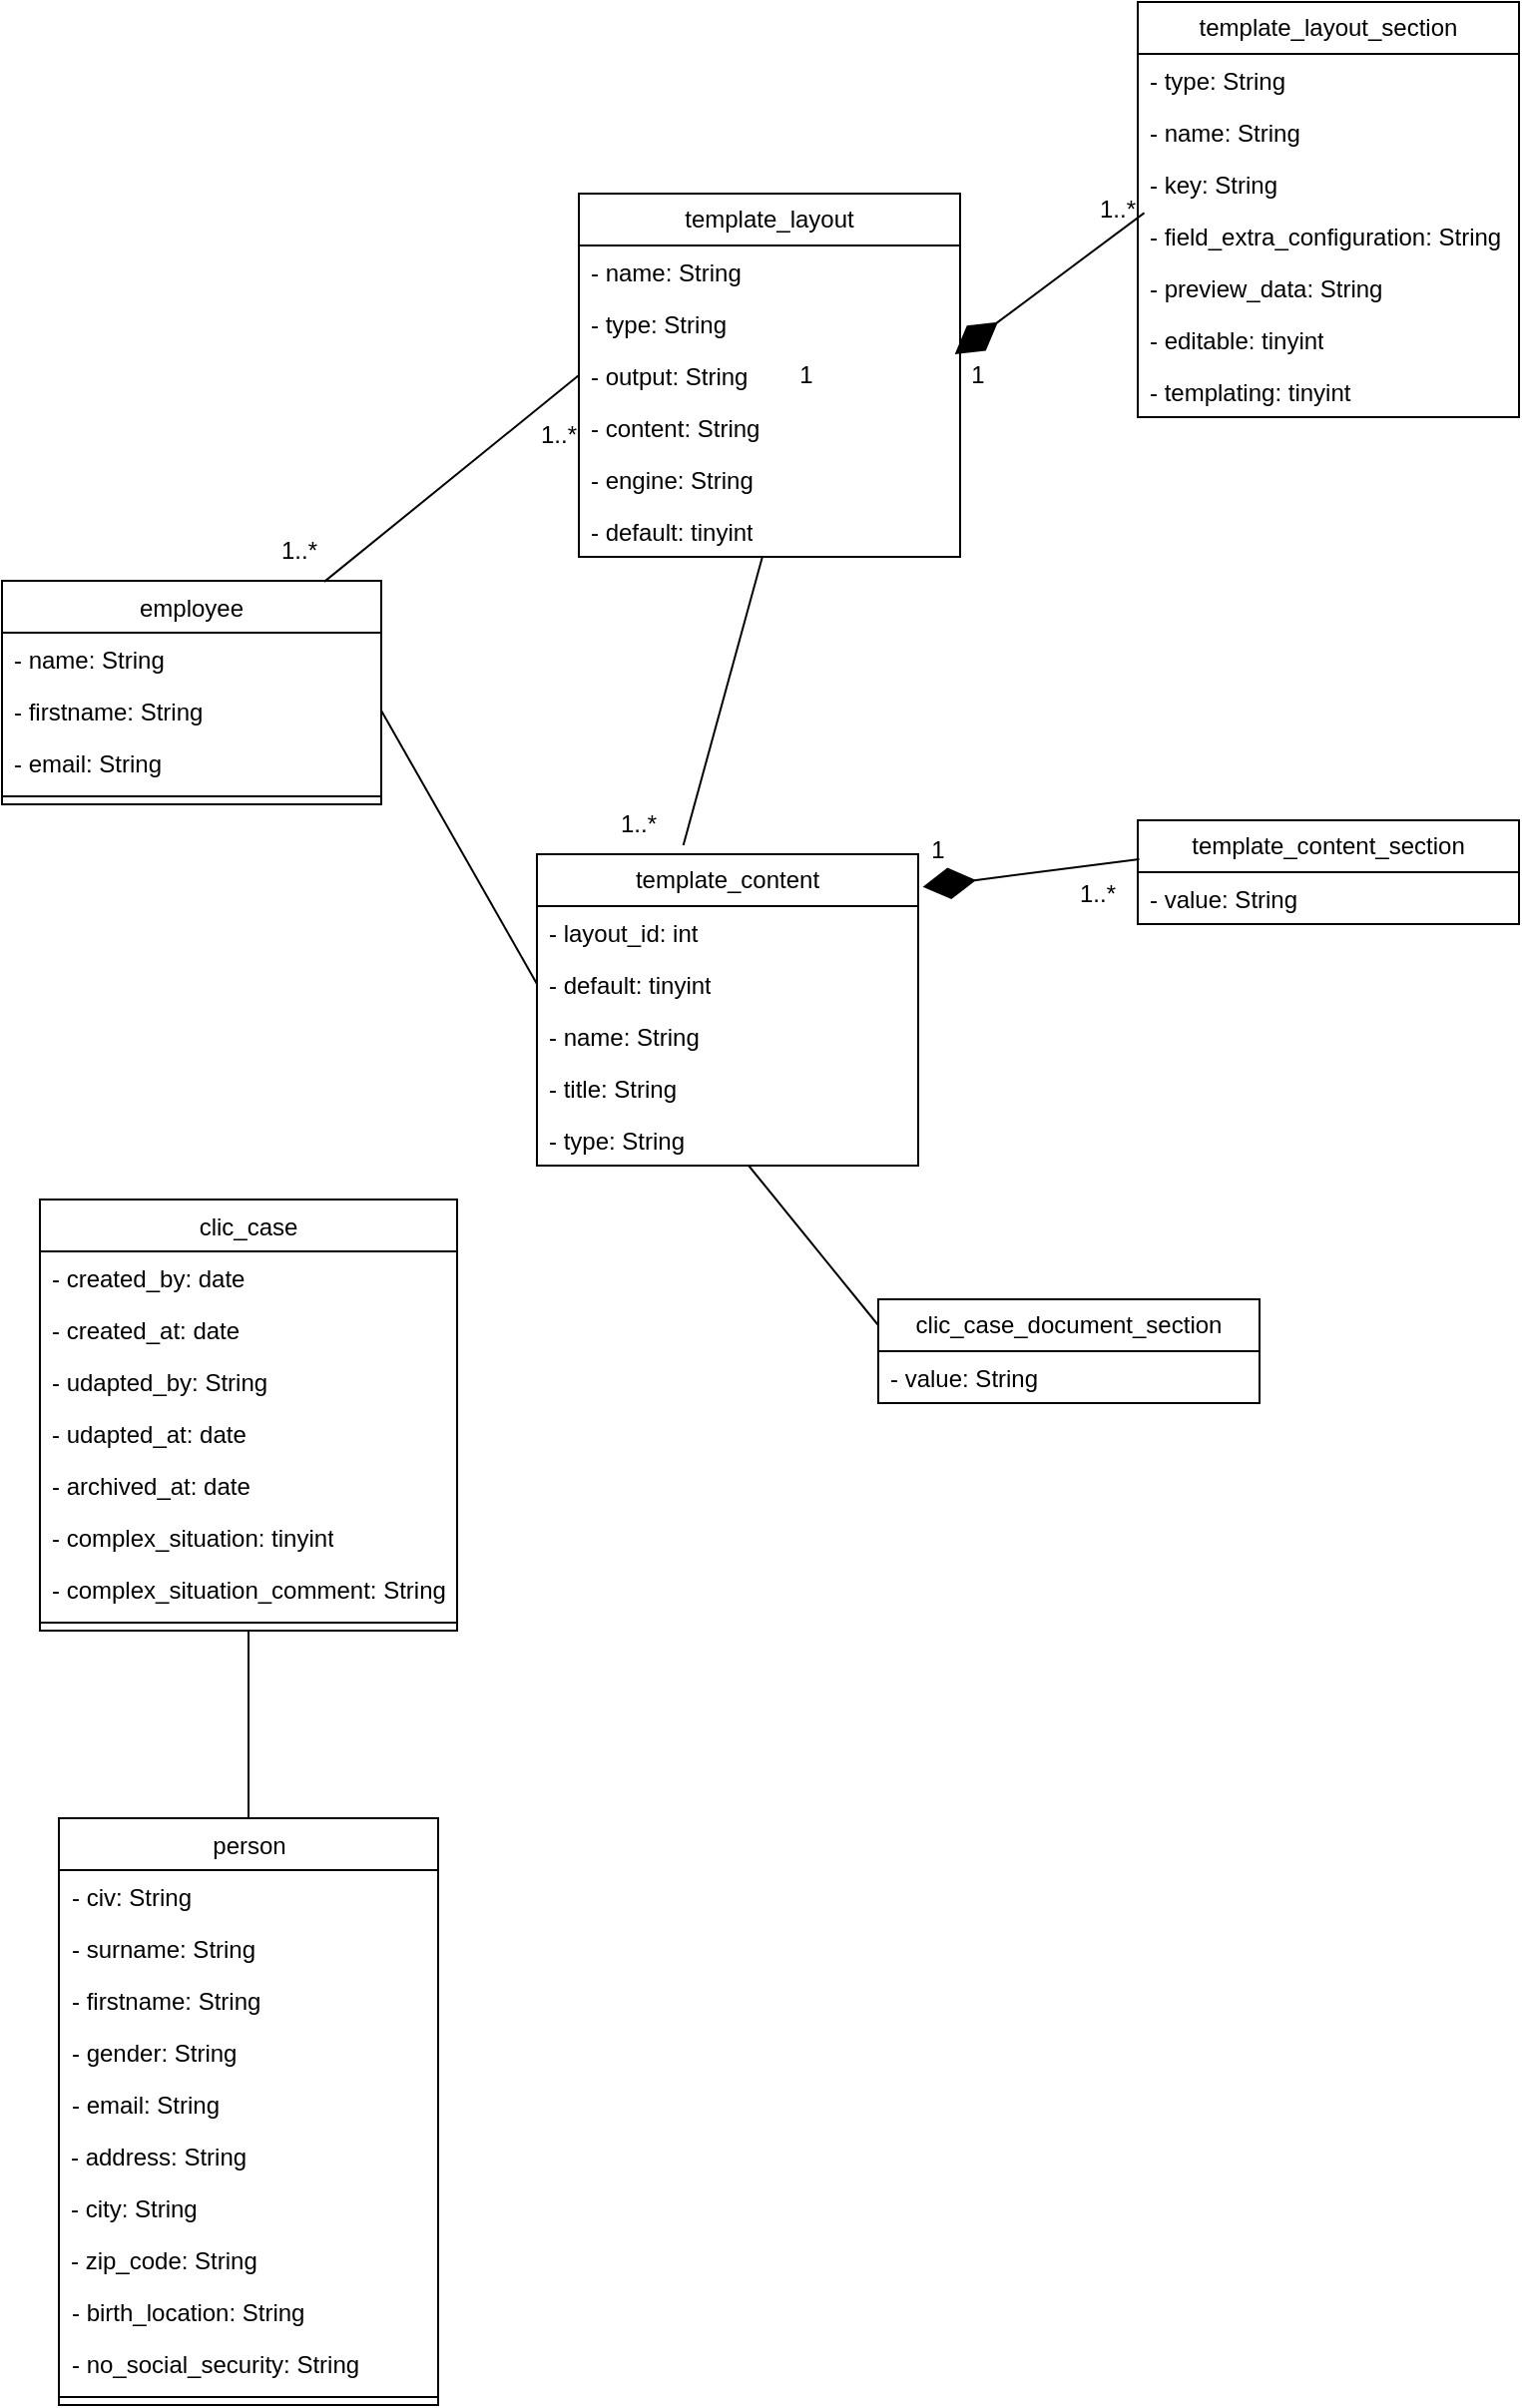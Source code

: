 <mxfile version="24.7.4">
  <diagram name="Page-1" id="y5-NePWyKyB3006rCJuu">
    <mxGraphModel dx="1195" dy="622" grid="1" gridSize="10" guides="1" tooltips="1" connect="1" arrows="1" fold="1" page="1" pageScale="1" pageWidth="827" pageHeight="1169" math="0" shadow="0">
      <root>
        <mxCell id="0" />
        <mxCell id="1" parent="0" />
        <mxCell id="XV_oDtT-e7JMHB48_pIF-1" value="template_content" style="swimlane;fontStyle=0;childLayout=stackLayout;horizontal=1;startSize=26;fillColor=none;horizontalStack=0;resizeParent=1;resizeParentMax=0;resizeLast=0;collapsible=1;marginBottom=0;whiteSpace=wrap;html=1;" parent="1" vertex="1">
          <mxGeometry x="309" y="547" width="191" height="156" as="geometry">
            <mxRectangle x="120" y="110" width="90" height="30" as="alternateBounds" />
          </mxGeometry>
        </mxCell>
        <mxCell id="vAM45_hN77VZuIHrB6hg-1" value="- layout_id: int" style="text;strokeColor=none;fillColor=none;align=left;verticalAlign=top;spacingLeft=4;spacingRight=4;overflow=hidden;rotatable=0;points=[[0,0.5],[1,0.5]];portConstraint=eastwest;whiteSpace=wrap;html=1;" vertex="1" parent="XV_oDtT-e7JMHB48_pIF-1">
          <mxGeometry y="26" width="191" height="26" as="geometry" />
        </mxCell>
        <mxCell id="vAM45_hN77VZuIHrB6hg-2" value="- default: tinyint" style="text;strokeColor=none;fillColor=none;align=left;verticalAlign=top;spacingLeft=4;spacingRight=4;overflow=hidden;rotatable=0;points=[[0,0.5],[1,0.5]];portConstraint=eastwest;whiteSpace=wrap;html=1;" vertex="1" parent="XV_oDtT-e7JMHB48_pIF-1">
          <mxGeometry y="52" width="191" height="26" as="geometry" />
        </mxCell>
        <mxCell id="vAM45_hN77VZuIHrB6hg-3" value="- name: String" style="text;strokeColor=none;fillColor=none;align=left;verticalAlign=top;spacingLeft=4;spacingRight=4;overflow=hidden;rotatable=0;points=[[0,0.5],[1,0.5]];portConstraint=eastwest;whiteSpace=wrap;html=1;" vertex="1" parent="XV_oDtT-e7JMHB48_pIF-1">
          <mxGeometry y="78" width="191" height="26" as="geometry" />
        </mxCell>
        <mxCell id="vAM45_hN77VZuIHrB6hg-4" value="- title: String" style="text;strokeColor=none;fillColor=none;align=left;verticalAlign=top;spacingLeft=4;spacingRight=4;overflow=hidden;rotatable=0;points=[[0,0.5],[1,0.5]];portConstraint=eastwest;whiteSpace=wrap;html=1;" vertex="1" parent="XV_oDtT-e7JMHB48_pIF-1">
          <mxGeometry y="104" width="191" height="26" as="geometry" />
        </mxCell>
        <mxCell id="vAM45_hN77VZuIHrB6hg-5" value="- type: String" style="text;strokeColor=none;fillColor=none;align=left;verticalAlign=top;spacingLeft=4;spacingRight=4;overflow=hidden;rotatable=0;points=[[0,0.5],[1,0.5]];portConstraint=eastwest;whiteSpace=wrap;html=1;" vertex="1" parent="XV_oDtT-e7JMHB48_pIF-1">
          <mxGeometry y="130" width="191" height="26" as="geometry" />
        </mxCell>
        <mxCell id="XV_oDtT-e7JMHB48_pIF-5" value="&lt;span style=&quot;font-weight: 400;&quot;&gt;employee&lt;/span&gt;" style="swimlane;fontStyle=1;align=center;verticalAlign=top;childLayout=stackLayout;horizontal=1;startSize=26;horizontalStack=0;resizeParent=1;resizeParentMax=0;resizeLast=0;collapsible=1;marginBottom=0;whiteSpace=wrap;html=1;" parent="1" vertex="1">
          <mxGeometry x="41" y="410" width="190" height="112" as="geometry" />
        </mxCell>
        <mxCell id="XV_oDtT-e7JMHB48_pIF-3" value="- name: String" style="text;strokeColor=none;fillColor=none;align=left;verticalAlign=top;spacingLeft=4;spacingRight=4;overflow=hidden;rotatable=0;points=[[0,0.5],[1,0.5]];portConstraint=eastwest;whiteSpace=wrap;html=1;" parent="XV_oDtT-e7JMHB48_pIF-5" vertex="1">
          <mxGeometry y="26" width="190" height="26" as="geometry" />
        </mxCell>
        <mxCell id="XV_oDtT-e7JMHB48_pIF-28" value="- firstname: String" style="text;strokeColor=none;fillColor=none;align=left;verticalAlign=top;spacingLeft=4;spacingRight=4;overflow=hidden;rotatable=0;points=[[0,0.5],[1,0.5]];portConstraint=eastwest;whiteSpace=wrap;html=1;" parent="XV_oDtT-e7JMHB48_pIF-5" vertex="1">
          <mxGeometry y="52" width="190" height="26" as="geometry" />
        </mxCell>
        <mxCell id="XV_oDtT-e7JMHB48_pIF-4" value="- email: String" style="text;strokeColor=none;fillColor=none;align=left;verticalAlign=top;spacingLeft=4;spacingRight=4;overflow=hidden;rotatable=0;points=[[0,0.5],[1,0.5]];portConstraint=eastwest;whiteSpace=wrap;html=1;" parent="XV_oDtT-e7JMHB48_pIF-5" vertex="1">
          <mxGeometry y="78" width="190" height="26" as="geometry" />
        </mxCell>
        <mxCell id="XV_oDtT-e7JMHB48_pIF-7" value="" style="line;strokeWidth=1;fillColor=none;align=left;verticalAlign=middle;spacingTop=-1;spacingLeft=3;spacingRight=3;rotatable=0;labelPosition=right;points=[];portConstraint=eastwest;strokeColor=inherit;" parent="XV_oDtT-e7JMHB48_pIF-5" vertex="1">
          <mxGeometry y="104" width="190" height="8" as="geometry" />
        </mxCell>
        <mxCell id="vAM45_hN77VZuIHrB6hg-6" value="template_layout" style="swimlane;fontStyle=0;childLayout=stackLayout;horizontal=1;startSize=26;fillColor=none;horizontalStack=0;resizeParent=1;resizeParentMax=0;resizeLast=0;collapsible=1;marginBottom=0;whiteSpace=wrap;html=1;" vertex="1" parent="1">
          <mxGeometry x="330" y="216" width="191" height="182" as="geometry">
            <mxRectangle x="120" y="110" width="90" height="30" as="alternateBounds" />
          </mxGeometry>
        </mxCell>
        <mxCell id="vAM45_hN77VZuIHrB6hg-10" value="- name: String" style="text;strokeColor=none;fillColor=none;align=left;verticalAlign=top;spacingLeft=4;spacingRight=4;overflow=hidden;rotatable=0;points=[[0,0.5],[1,0.5]];portConstraint=eastwest;whiteSpace=wrap;html=1;" vertex="1" parent="vAM45_hN77VZuIHrB6hg-6">
          <mxGeometry y="26" width="191" height="26" as="geometry" />
        </mxCell>
        <mxCell id="vAM45_hN77VZuIHrB6hg-12" value="- type: String" style="text;strokeColor=none;fillColor=none;align=left;verticalAlign=top;spacingLeft=4;spacingRight=4;overflow=hidden;rotatable=0;points=[[0,0.5],[1,0.5]];portConstraint=eastwest;whiteSpace=wrap;html=1;" vertex="1" parent="vAM45_hN77VZuIHrB6hg-6">
          <mxGeometry y="52" width="191" height="26" as="geometry" />
        </mxCell>
        <mxCell id="vAM45_hN77VZuIHrB6hg-8" value="- output: String" style="text;strokeColor=none;fillColor=none;align=left;verticalAlign=top;spacingLeft=4;spacingRight=4;overflow=hidden;rotatable=0;points=[[0,0.5],[1,0.5]];portConstraint=eastwest;whiteSpace=wrap;html=1;" vertex="1" parent="vAM45_hN77VZuIHrB6hg-6">
          <mxGeometry y="78" width="191" height="26" as="geometry" />
        </mxCell>
        <mxCell id="vAM45_hN77VZuIHrB6hg-9" value="- content: String" style="text;strokeColor=none;fillColor=none;align=left;verticalAlign=top;spacingLeft=4;spacingRight=4;overflow=hidden;rotatable=0;points=[[0,0.5],[1,0.5]];portConstraint=eastwest;whiteSpace=wrap;html=1;" vertex="1" parent="vAM45_hN77VZuIHrB6hg-6">
          <mxGeometry y="104" width="191" height="26" as="geometry" />
        </mxCell>
        <mxCell id="vAM45_hN77VZuIHrB6hg-11" value="- engine: String" style="text;strokeColor=none;fillColor=none;align=left;verticalAlign=top;spacingLeft=4;spacingRight=4;overflow=hidden;rotatable=0;points=[[0,0.5],[1,0.5]];portConstraint=eastwest;whiteSpace=wrap;html=1;" vertex="1" parent="vAM45_hN77VZuIHrB6hg-6">
          <mxGeometry y="130" width="191" height="26" as="geometry" />
        </mxCell>
        <mxCell id="vAM45_hN77VZuIHrB6hg-14" value="- default: tinyint" style="text;strokeColor=none;fillColor=none;align=left;verticalAlign=top;spacingLeft=4;spacingRight=4;overflow=hidden;rotatable=0;points=[[0,0.5],[1,0.5]];portConstraint=eastwest;whiteSpace=wrap;html=1;" vertex="1" parent="vAM45_hN77VZuIHrB6hg-6">
          <mxGeometry y="156" width="191" height="26" as="geometry" />
        </mxCell>
        <mxCell id="vAM45_hN77VZuIHrB6hg-15" value="template_layout_section" style="swimlane;fontStyle=0;childLayout=stackLayout;horizontal=1;startSize=26;fillColor=none;horizontalStack=0;resizeParent=1;resizeParentMax=0;resizeLast=0;collapsible=1;marginBottom=0;whiteSpace=wrap;html=1;" vertex="1" parent="1">
          <mxGeometry x="610" y="120" width="191" height="208" as="geometry">
            <mxRectangle x="120" y="110" width="90" height="30" as="alternateBounds" />
          </mxGeometry>
        </mxCell>
        <mxCell id="vAM45_hN77VZuIHrB6hg-18" value="- type: String" style="text;strokeColor=none;fillColor=none;align=left;verticalAlign=top;spacingLeft=4;spacingRight=4;overflow=hidden;rotatable=0;points=[[0,0.5],[1,0.5]];portConstraint=eastwest;whiteSpace=wrap;html=1;" vertex="1" parent="vAM45_hN77VZuIHrB6hg-15">
          <mxGeometry y="26" width="191" height="26" as="geometry" />
        </mxCell>
        <mxCell id="vAM45_hN77VZuIHrB6hg-17" value="- name: String" style="text;strokeColor=none;fillColor=none;align=left;verticalAlign=top;spacingLeft=4;spacingRight=4;overflow=hidden;rotatable=0;points=[[0,0.5],[1,0.5]];portConstraint=eastwest;whiteSpace=wrap;html=1;" vertex="1" parent="vAM45_hN77VZuIHrB6hg-15">
          <mxGeometry y="52" width="191" height="26" as="geometry" />
        </mxCell>
        <mxCell id="vAM45_hN77VZuIHrB6hg-19" value="- key: String" style="text;strokeColor=none;fillColor=none;align=left;verticalAlign=top;spacingLeft=4;spacingRight=4;overflow=hidden;rotatable=0;points=[[0,0.5],[1,0.5]];portConstraint=eastwest;whiteSpace=wrap;html=1;" vertex="1" parent="vAM45_hN77VZuIHrB6hg-15">
          <mxGeometry y="78" width="191" height="26" as="geometry" />
        </mxCell>
        <mxCell id="vAM45_hN77VZuIHrB6hg-20" value="- field_extra_configuration: String" style="text;strokeColor=none;fillColor=none;align=left;verticalAlign=top;spacingLeft=4;spacingRight=4;overflow=hidden;rotatable=0;points=[[0,0.5],[1,0.5]];portConstraint=eastwest;whiteSpace=wrap;html=1;" vertex="1" parent="vAM45_hN77VZuIHrB6hg-15">
          <mxGeometry y="104" width="191" height="26" as="geometry" />
        </mxCell>
        <mxCell id="vAM45_hN77VZuIHrB6hg-21" value="- preview_data: String" style="text;strokeColor=none;fillColor=none;align=left;verticalAlign=top;spacingLeft=4;spacingRight=4;overflow=hidden;rotatable=0;points=[[0,0.5],[1,0.5]];portConstraint=eastwest;whiteSpace=wrap;html=1;" vertex="1" parent="vAM45_hN77VZuIHrB6hg-15">
          <mxGeometry y="130" width="191" height="26" as="geometry" />
        </mxCell>
        <mxCell id="vAM45_hN77VZuIHrB6hg-22" value="- editable: tinyint" style="text;strokeColor=none;fillColor=none;align=left;verticalAlign=top;spacingLeft=4;spacingRight=4;overflow=hidden;rotatable=0;points=[[0,0.5],[1,0.5]];portConstraint=eastwest;whiteSpace=wrap;html=1;" vertex="1" parent="vAM45_hN77VZuIHrB6hg-15">
          <mxGeometry y="156" width="191" height="26" as="geometry" />
        </mxCell>
        <mxCell id="vAM45_hN77VZuIHrB6hg-31" value="- templating: tinyint" style="text;strokeColor=none;fillColor=none;align=left;verticalAlign=top;spacingLeft=4;spacingRight=4;overflow=hidden;rotatable=0;points=[[0,0.5],[1,0.5]];portConstraint=eastwest;whiteSpace=wrap;html=1;" vertex="1" parent="vAM45_hN77VZuIHrB6hg-15">
          <mxGeometry y="182" width="191" height="26" as="geometry" />
        </mxCell>
        <mxCell id="vAM45_hN77VZuIHrB6hg-23" value="template_content_section" style="swimlane;fontStyle=0;childLayout=stackLayout;horizontal=1;startSize=26;fillColor=none;horizontalStack=0;resizeParent=1;resizeParentMax=0;resizeLast=0;collapsible=1;marginBottom=0;whiteSpace=wrap;html=1;" vertex="1" parent="1">
          <mxGeometry x="610" y="530" width="191" height="52" as="geometry">
            <mxRectangle x="120" y="110" width="90" height="30" as="alternateBounds" />
          </mxGeometry>
        </mxCell>
        <mxCell id="vAM45_hN77VZuIHrB6hg-27" value="- value: String" style="text;strokeColor=none;fillColor=none;align=left;verticalAlign=top;spacingLeft=4;spacingRight=4;overflow=hidden;rotatable=0;points=[[0,0.5],[1,0.5]];portConstraint=eastwest;whiteSpace=wrap;html=1;" vertex="1" parent="vAM45_hN77VZuIHrB6hg-23">
          <mxGeometry y="26" width="191" height="26" as="geometry" />
        </mxCell>
        <mxCell id="vAM45_hN77VZuIHrB6hg-43" value="clic_case_document_section" style="swimlane;fontStyle=0;childLayout=stackLayout;horizontal=1;startSize=26;fillColor=none;horizontalStack=0;resizeParent=1;resizeParentMax=0;resizeLast=0;collapsible=1;marginBottom=0;whiteSpace=wrap;html=1;" vertex="1" parent="1">
          <mxGeometry x="480" y="770" width="191" height="52" as="geometry">
            <mxRectangle x="120" y="110" width="90" height="30" as="alternateBounds" />
          </mxGeometry>
        </mxCell>
        <mxCell id="vAM45_hN77VZuIHrB6hg-48" value="- value: String" style="text;strokeColor=none;fillColor=none;align=left;verticalAlign=top;spacingLeft=4;spacingRight=4;overflow=hidden;rotatable=0;points=[[0,0.5],[1,0.5]];portConstraint=eastwest;whiteSpace=wrap;html=1;" vertex="1" parent="vAM45_hN77VZuIHrB6hg-43">
          <mxGeometry y="26" width="191" height="26" as="geometry" />
        </mxCell>
        <mxCell id="vAM45_hN77VZuIHrB6hg-53" value="" style="endArrow=none;html=1;rounded=0;exitX=0.384;exitY=-0.029;exitDx=0;exitDy=0;exitPerimeter=0;" edge="1" parent="1" source="XV_oDtT-e7JMHB48_pIF-1" target="vAM45_hN77VZuIHrB6hg-14">
          <mxGeometry width="50" height="50" relative="1" as="geometry">
            <mxPoint x="530" y="380" as="sourcePoint" />
            <mxPoint x="580" y="330" as="targetPoint" />
          </mxGeometry>
        </mxCell>
        <mxCell id="vAM45_hN77VZuIHrB6hg-56" value="&lt;span style=&quot;font-weight: 400;&quot;&gt;clic_case&lt;/span&gt;" style="swimlane;fontStyle=1;align=center;verticalAlign=top;childLayout=stackLayout;horizontal=1;startSize=26;horizontalStack=0;resizeParent=1;resizeParentMax=0;resizeLast=0;collapsible=1;marginBottom=0;whiteSpace=wrap;html=1;" vertex="1" parent="1">
          <mxGeometry x="60" y="720" width="209" height="216" as="geometry" />
        </mxCell>
        <mxCell id="vAM45_hN77VZuIHrB6hg-57" value="- created_by: date" style="text;strokeColor=none;fillColor=none;align=left;verticalAlign=top;spacingLeft=4;spacingRight=4;overflow=hidden;rotatable=0;points=[[0,0.5],[1,0.5]];portConstraint=eastwest;whiteSpace=wrap;html=1;" vertex="1" parent="vAM45_hN77VZuIHrB6hg-56">
          <mxGeometry y="26" width="209" height="26" as="geometry" />
        </mxCell>
        <mxCell id="vAM45_hN77VZuIHrB6hg-58" value="- created_at: date" style="text;strokeColor=none;fillColor=none;align=left;verticalAlign=top;spacingLeft=4;spacingRight=4;overflow=hidden;rotatable=0;points=[[0,0.5],[1,0.5]];portConstraint=eastwest;whiteSpace=wrap;html=1;" vertex="1" parent="vAM45_hN77VZuIHrB6hg-56">
          <mxGeometry y="52" width="209" height="26" as="geometry" />
        </mxCell>
        <mxCell id="vAM45_hN77VZuIHrB6hg-59" value="- udapted_by: String" style="text;strokeColor=none;fillColor=none;align=left;verticalAlign=top;spacingLeft=4;spacingRight=4;overflow=hidden;rotatable=0;points=[[0,0.5],[1,0.5]];portConstraint=eastwest;whiteSpace=wrap;html=1;" vertex="1" parent="vAM45_hN77VZuIHrB6hg-56">
          <mxGeometry y="78" width="209" height="26" as="geometry" />
        </mxCell>
        <mxCell id="vAM45_hN77VZuIHrB6hg-102" value="- udapted_at: date" style="text;strokeColor=none;fillColor=none;align=left;verticalAlign=top;spacingLeft=4;spacingRight=4;overflow=hidden;rotatable=0;points=[[0,0.5],[1,0.5]];portConstraint=eastwest;whiteSpace=wrap;html=1;" vertex="1" parent="vAM45_hN77VZuIHrB6hg-56">
          <mxGeometry y="104" width="209" height="26" as="geometry" />
        </mxCell>
        <mxCell id="vAM45_hN77VZuIHrB6hg-62" value="- archived_at: date" style="text;strokeColor=none;fillColor=none;align=left;verticalAlign=top;spacingLeft=4;spacingRight=4;overflow=hidden;rotatable=0;points=[[0,0.5],[1,0.5]];portConstraint=eastwest;whiteSpace=wrap;html=1;" vertex="1" parent="vAM45_hN77VZuIHrB6hg-56">
          <mxGeometry y="130" width="209" height="26" as="geometry" />
        </mxCell>
        <mxCell id="vAM45_hN77VZuIHrB6hg-103" value="- complex_situation: tinyint" style="text;strokeColor=none;fillColor=none;align=left;verticalAlign=top;spacingLeft=4;spacingRight=4;overflow=hidden;rotatable=0;points=[[0,0.5],[1,0.5]];portConstraint=eastwest;whiteSpace=wrap;html=1;" vertex="1" parent="vAM45_hN77VZuIHrB6hg-56">
          <mxGeometry y="156" width="209" height="26" as="geometry" />
        </mxCell>
        <mxCell id="vAM45_hN77VZuIHrB6hg-101" value="- complex_situation_comment: String" style="text;strokeColor=none;fillColor=none;align=left;verticalAlign=top;spacingLeft=4;spacingRight=4;overflow=hidden;rotatable=0;points=[[0,0.5],[1,0.5]];portConstraint=eastwest;whiteSpace=wrap;html=1;" vertex="1" parent="vAM45_hN77VZuIHrB6hg-56">
          <mxGeometry y="182" width="209" height="26" as="geometry" />
        </mxCell>
        <mxCell id="vAM45_hN77VZuIHrB6hg-60" value="" style="line;strokeWidth=1;fillColor=none;align=left;verticalAlign=middle;spacingTop=-1;spacingLeft=3;spacingRight=3;rotatable=0;labelPosition=right;points=[];portConstraint=eastwest;strokeColor=inherit;" vertex="1" parent="vAM45_hN77VZuIHrB6hg-56">
          <mxGeometry y="208" width="209" height="8" as="geometry" />
        </mxCell>
        <mxCell id="vAM45_hN77VZuIHrB6hg-70" value="&lt;span style=&quot;font-weight: 400;&quot;&gt;person&lt;/span&gt;" style="swimlane;fontStyle=1;align=center;verticalAlign=top;childLayout=stackLayout;horizontal=1;startSize=26;horizontalStack=0;resizeParent=1;resizeParentMax=0;resizeLast=0;collapsible=1;marginBottom=0;whiteSpace=wrap;html=1;" vertex="1" parent="1">
          <mxGeometry x="69.5" y="1030" width="190" height="294" as="geometry" />
        </mxCell>
        <mxCell id="vAM45_hN77VZuIHrB6hg-79" value="- civ: String" style="text;strokeColor=none;fillColor=none;align=left;verticalAlign=top;spacingLeft=4;spacingRight=4;overflow=hidden;rotatable=0;points=[[0,0.5],[1,0.5]];portConstraint=eastwest;whiteSpace=wrap;html=1;" vertex="1" parent="vAM45_hN77VZuIHrB6hg-70">
          <mxGeometry y="26" width="190" height="26" as="geometry" />
        </mxCell>
        <mxCell id="vAM45_hN77VZuIHrB6hg-76" value="- surname: String" style="text;strokeColor=none;fillColor=none;align=left;verticalAlign=top;spacingLeft=4;spacingRight=4;overflow=hidden;rotatable=0;points=[[0,0.5],[1,0.5]];portConstraint=eastwest;whiteSpace=wrap;html=1;" vertex="1" parent="vAM45_hN77VZuIHrB6hg-70">
          <mxGeometry y="52" width="190" height="26" as="geometry" />
        </mxCell>
        <mxCell id="vAM45_hN77VZuIHrB6hg-77" value="- firstname: String" style="text;strokeColor=none;fillColor=none;align=left;verticalAlign=top;spacingLeft=4;spacingRight=4;overflow=hidden;rotatable=0;points=[[0,0.5],[1,0.5]];portConstraint=eastwest;whiteSpace=wrap;html=1;" vertex="1" parent="vAM45_hN77VZuIHrB6hg-70">
          <mxGeometry y="78" width="190" height="26" as="geometry" />
        </mxCell>
        <mxCell id="vAM45_hN77VZuIHrB6hg-80" value="- gender: String" style="text;strokeColor=none;fillColor=none;align=left;verticalAlign=top;spacingLeft=4;spacingRight=4;overflow=hidden;rotatable=0;points=[[0,0.5],[1,0.5]];portConstraint=eastwest;whiteSpace=wrap;html=1;" vertex="1" parent="vAM45_hN77VZuIHrB6hg-70">
          <mxGeometry y="104" width="190" height="26" as="geometry" />
        </mxCell>
        <mxCell id="vAM45_hN77VZuIHrB6hg-78" value="- email: String" style="text;strokeColor=none;fillColor=none;align=left;verticalAlign=top;spacingLeft=4;spacingRight=4;overflow=hidden;rotatable=0;points=[[0,0.5],[1,0.5]];portConstraint=eastwest;whiteSpace=wrap;html=1;" vertex="1" parent="vAM45_hN77VZuIHrB6hg-70">
          <mxGeometry y="130" width="190" height="26" as="geometry" />
        </mxCell>
        <mxCell id="vAM45_hN77VZuIHrB6hg-81" value="- address: String" style="text;align=left;verticalAlign=top;spacingLeft=4;spacingRight=4;overflow=hidden;rotatable=0;points=[[0,0.5],[1,0.5]];portConstraint=eastwest;" vertex="1" parent="vAM45_hN77VZuIHrB6hg-70">
          <mxGeometry y="156" width="190" height="26" as="geometry" />
        </mxCell>
        <mxCell id="vAM45_hN77VZuIHrB6hg-83" value="- city: String" style="text;align=left;verticalAlign=top;spacingLeft=4;spacingRight=4;overflow=hidden;rotatable=0;points=[[0,0.5],[1,0.5]];portConstraint=eastwest;" vertex="1" parent="vAM45_hN77VZuIHrB6hg-70">
          <mxGeometry y="182" width="190" height="26" as="geometry" />
        </mxCell>
        <mxCell id="vAM45_hN77VZuIHrB6hg-82" value="- zip_code: String" style="text;align=left;verticalAlign=top;spacingLeft=4;spacingRight=4;overflow=hidden;rotatable=0;points=[[0,0.5],[1,0.5]];portConstraint=eastwest;" vertex="1" parent="vAM45_hN77VZuIHrB6hg-70">
          <mxGeometry y="208" width="190" height="26" as="geometry" />
        </mxCell>
        <mxCell id="vAM45_hN77VZuIHrB6hg-74" value="- birth_location: String" style="text;strokeColor=none;fillColor=none;align=left;verticalAlign=top;spacingLeft=4;spacingRight=4;overflow=hidden;rotatable=0;points=[[0,0.5],[1,0.5]];portConstraint=eastwest;whiteSpace=wrap;html=1;" vertex="1" parent="vAM45_hN77VZuIHrB6hg-70">
          <mxGeometry y="234" width="190" height="26" as="geometry" />
        </mxCell>
        <mxCell id="vAM45_hN77VZuIHrB6hg-84" value="- no_social_security: String" style="text;strokeColor=none;fillColor=none;align=left;verticalAlign=top;spacingLeft=4;spacingRight=4;overflow=hidden;rotatable=0;points=[[0,0.5],[1,0.5]];portConstraint=eastwest;whiteSpace=wrap;html=1;" vertex="1" parent="vAM45_hN77VZuIHrB6hg-70">
          <mxGeometry y="260" width="190" height="26" as="geometry" />
        </mxCell>
        <mxCell id="vAM45_hN77VZuIHrB6hg-75" value="" style="line;strokeWidth=1;fillColor=none;align=left;verticalAlign=middle;spacingTop=-1;spacingLeft=3;spacingRight=3;rotatable=0;labelPosition=right;points=[];portConstraint=eastwest;strokeColor=inherit;" vertex="1" parent="vAM45_hN77VZuIHrB6hg-70">
          <mxGeometry y="286" width="190" height="8" as="geometry" />
        </mxCell>
        <mxCell id="vAM45_hN77VZuIHrB6hg-99" value="" style="endArrow=none;html=1;rounded=0;entryX=0.5;entryY=1;entryDx=0;entryDy=0;" edge="1" parent="1" source="vAM45_hN77VZuIHrB6hg-70" target="vAM45_hN77VZuIHrB6hg-56">
          <mxGeometry width="50" height="50" relative="1" as="geometry">
            <mxPoint x="267" y="895" as="sourcePoint" />
            <mxPoint x="150" y="800" as="targetPoint" />
          </mxGeometry>
        </mxCell>
        <mxCell id="vAM45_hN77VZuIHrB6hg-113" value="" style="endArrow=diamondThin;endFill=1;endSize=24;html=1;rounded=0;exitX=0.017;exitY=0.064;exitDx=0;exitDy=0;exitPerimeter=0;entryX=0.986;entryY=0.096;entryDx=0;entryDy=0;entryPerimeter=0;" edge="1" parent="1" source="vAM45_hN77VZuIHrB6hg-20" target="vAM45_hN77VZuIHrB6hg-8">
          <mxGeometry width="160" relative="1" as="geometry">
            <mxPoint x="480" y="310" as="sourcePoint" />
            <mxPoint x="640" y="310" as="targetPoint" />
          </mxGeometry>
        </mxCell>
        <mxCell id="vAM45_hN77VZuIHrB6hg-114" value="" style="endArrow=diamondThin;endFill=1;endSize=24;html=1;rounded=0;exitX=0.004;exitY=0.375;exitDx=0;exitDy=0;exitPerimeter=0;entryX=1.012;entryY=0.105;entryDx=0;entryDy=0;entryPerimeter=0;" edge="1" parent="1" source="vAM45_hN77VZuIHrB6hg-23" target="XV_oDtT-e7JMHB48_pIF-1">
          <mxGeometry width="160" relative="1" as="geometry">
            <mxPoint x="626" y="540" as="sourcePoint" />
            <mxPoint x="521" y="540" as="targetPoint" />
          </mxGeometry>
        </mxCell>
        <mxCell id="vAM45_hN77VZuIHrB6hg-115" value="" style="endArrow=none;html=1;rounded=0;exitX=1;exitY=0.5;exitDx=0;exitDy=0;entryX=0;entryY=0.5;entryDx=0;entryDy=0;" edge="1" parent="1" source="XV_oDtT-e7JMHB48_pIF-28" target="vAM45_hN77VZuIHrB6hg-2">
          <mxGeometry width="50" height="50" relative="1" as="geometry">
            <mxPoint x="250" y="480" as="sourcePoint" />
            <mxPoint x="271" y="297" as="targetPoint" />
          </mxGeometry>
        </mxCell>
        <mxCell id="vAM45_hN77VZuIHrB6hg-116" value="" style="endArrow=none;html=1;rounded=0;exitX=0.85;exitY=0.004;exitDx=0;exitDy=0;exitPerimeter=0;entryX=0;entryY=0.5;entryDx=0;entryDy=0;" edge="1" parent="1" source="XV_oDtT-e7JMHB48_pIF-5" target="vAM45_hN77VZuIHrB6hg-8">
          <mxGeometry width="50" height="50" relative="1" as="geometry">
            <mxPoint x="413" y="485" as="sourcePoint" />
            <mxPoint x="434" y="302" as="targetPoint" />
          </mxGeometry>
        </mxCell>
        <mxCell id="vAM45_hN77VZuIHrB6hg-120" value="1..*" style="text;html=1;align=center;verticalAlign=middle;whiteSpace=wrap;rounded=0;" vertex="1" parent="1">
          <mxGeometry x="560" y="552" width="60" height="30" as="geometry" />
        </mxCell>
        <mxCell id="vAM45_hN77VZuIHrB6hg-121" value="1" style="text;html=1;align=center;verticalAlign=middle;whiteSpace=wrap;rounded=0;" vertex="1" parent="1">
          <mxGeometry x="480" y="530" width="60" height="30" as="geometry" />
        </mxCell>
        <mxCell id="vAM45_hN77VZuIHrB6hg-122" value="1..*" style="text;html=1;align=center;verticalAlign=middle;whiteSpace=wrap;rounded=0;" vertex="1" parent="1">
          <mxGeometry x="570" y="209" width="60" height="30" as="geometry" />
        </mxCell>
        <mxCell id="vAM45_hN77VZuIHrB6hg-123" value="1" style="text;html=1;align=center;verticalAlign=middle;whiteSpace=wrap;rounded=0;" vertex="1" parent="1">
          <mxGeometry x="500" y="292" width="60" height="30" as="geometry" />
        </mxCell>
        <mxCell id="vAM45_hN77VZuIHrB6hg-125" value="1..*" style="text;html=1;align=center;verticalAlign=middle;whiteSpace=wrap;rounded=0;" vertex="1" parent="1">
          <mxGeometry x="160" y="380" width="60" height="30" as="geometry" />
        </mxCell>
        <mxCell id="vAM45_hN77VZuIHrB6hg-126" value="1..*" style="text;html=1;align=center;verticalAlign=middle;whiteSpace=wrap;rounded=0;" vertex="1" parent="1">
          <mxGeometry x="290" y="322" width="60" height="30" as="geometry" />
        </mxCell>
        <mxCell id="vAM45_hN77VZuIHrB6hg-127" value="1" style="text;html=1;align=center;verticalAlign=middle;whiteSpace=wrap;rounded=0;" vertex="1" parent="1">
          <mxGeometry x="414" y="292" width="60" height="30" as="geometry" />
        </mxCell>
        <mxCell id="vAM45_hN77VZuIHrB6hg-128" value="1..*" style="text;html=1;align=center;verticalAlign=middle;whiteSpace=wrap;rounded=0;" vertex="1" parent="1">
          <mxGeometry x="330" y="517" width="60" height="30" as="geometry" />
        </mxCell>
        <mxCell id="vAM45_hN77VZuIHrB6hg-129" value="" style="endArrow=none;html=1;rounded=0;entryX=0;entryY=0.25;entryDx=0;entryDy=0;" edge="1" parent="1" source="vAM45_hN77VZuIHrB6hg-5" target="vAM45_hN77VZuIHrB6hg-43">
          <mxGeometry width="50" height="50" relative="1" as="geometry">
            <mxPoint x="480" y="720" as="sourcePoint" />
            <mxPoint x="558" y="857" as="targetPoint" />
          </mxGeometry>
        </mxCell>
      </root>
    </mxGraphModel>
  </diagram>
</mxfile>

